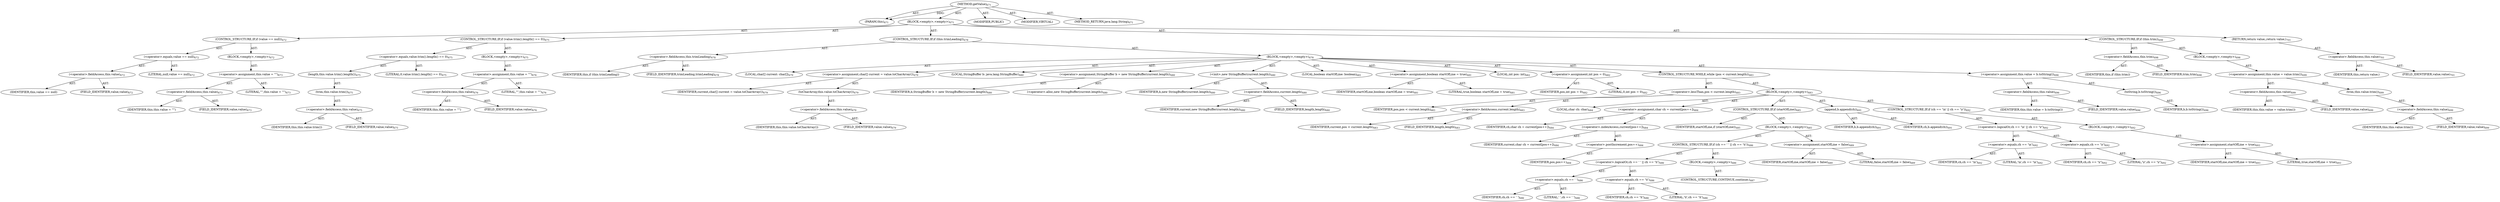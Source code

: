 digraph "getValue" {  
"111669149724" [label = <(METHOD,getValue)<SUB>671</SUB>> ]
"115964117049" [label = <(PARAM,this)<SUB>671</SUB>> ]
"25769803884" [label = <(BLOCK,&lt;empty&gt;,&lt;empty&gt;)<SUB>671</SUB>> ]
"47244640323" [label = <(CONTROL_STRUCTURE,IF,if (value == null))<SUB>672</SUB>> ]
"30064771483" [label = <(&lt;operator&gt;.equals,value == null)<SUB>672</SUB>> ]
"30064771484" [label = <(&lt;operator&gt;.fieldAccess,this.value)<SUB>672</SUB>> ]
"68719477054" [label = <(IDENTIFIER,this,value == null)> ]
"55834574949" [label = <(FIELD_IDENTIFIER,value,value)<SUB>672</SUB>> ]
"90194313293" [label = <(LITERAL,null,value == null)<SUB>672</SUB>> ]
"25769803885" [label = <(BLOCK,&lt;empty&gt;,&lt;empty&gt;)<SUB>672</SUB>> ]
"30064771485" [label = <(&lt;operator&gt;.assignment,this.value = &quot;&quot;)<SUB>673</SUB>> ]
"30064771486" [label = <(&lt;operator&gt;.fieldAccess,this.value)<SUB>673</SUB>> ]
"68719477055" [label = <(IDENTIFIER,this,this.value = &quot;&quot;)> ]
"55834574950" [label = <(FIELD_IDENTIFIER,value,value)<SUB>673</SUB>> ]
"90194313294" [label = <(LITERAL,&quot;&quot;,this.value = &quot;&quot;)<SUB>673</SUB>> ]
"47244640324" [label = <(CONTROL_STRUCTURE,IF,if (value.trim().length() == 0))<SUB>675</SUB>> ]
"30064771487" [label = <(&lt;operator&gt;.equals,value.trim().length() == 0)<SUB>675</SUB>> ]
"30064771488" [label = <(length,this.value.trim().length())<SUB>675</SUB>> ]
"30064771489" [label = <(trim,this.value.trim())<SUB>675</SUB>> ]
"30064771490" [label = <(&lt;operator&gt;.fieldAccess,this.value)<SUB>675</SUB>> ]
"68719477056" [label = <(IDENTIFIER,this,this.value.trim())> ]
"55834574951" [label = <(FIELD_IDENTIFIER,value,value)<SUB>675</SUB>> ]
"90194313295" [label = <(LITERAL,0,value.trim().length() == 0)<SUB>675</SUB>> ]
"25769803886" [label = <(BLOCK,&lt;empty&gt;,&lt;empty&gt;)<SUB>675</SUB>> ]
"30064771491" [label = <(&lt;operator&gt;.assignment,this.value = &quot;&quot;)<SUB>676</SUB>> ]
"30064771492" [label = <(&lt;operator&gt;.fieldAccess,this.value)<SUB>676</SUB>> ]
"68719477057" [label = <(IDENTIFIER,this,this.value = &quot;&quot;)> ]
"55834574952" [label = <(FIELD_IDENTIFIER,value,value)<SUB>676</SUB>> ]
"90194313296" [label = <(LITERAL,&quot;&quot;,this.value = &quot;&quot;)<SUB>676</SUB>> ]
"47244640325" [label = <(CONTROL_STRUCTURE,IF,if (this.trimLeading))<SUB>678</SUB>> ]
"30064771493" [label = <(&lt;operator&gt;.fieldAccess,this.trimLeading)<SUB>678</SUB>> ]
"68719477058" [label = <(IDENTIFIER,this,if (this.trimLeading))> ]
"55834574953" [label = <(FIELD_IDENTIFIER,trimLeading,trimLeading)<SUB>678</SUB>> ]
"25769803887" [label = <(BLOCK,&lt;empty&gt;,&lt;empty&gt;)<SUB>678</SUB>> ]
"94489280549" [label = <(LOCAL,char[] current: char[])<SUB>679</SUB>> ]
"30064771494" [label = <(&lt;operator&gt;.assignment,char[] current = value.toCharArray())<SUB>679</SUB>> ]
"68719477059" [label = <(IDENTIFIER,current,char[] current = value.toCharArray())<SUB>679</SUB>> ]
"30064771495" [label = <(toCharArray,this.value.toCharArray())<SUB>679</SUB>> ]
"30064771496" [label = <(&lt;operator&gt;.fieldAccess,this.value)<SUB>679</SUB>> ]
"68719477060" [label = <(IDENTIFIER,this,this.value.toCharArray())> ]
"55834574954" [label = <(FIELD_IDENTIFIER,value,value)<SUB>679</SUB>> ]
"94489280550" [label = <(LOCAL,StringBuffer b: java.lang.StringBuffer)<SUB>680</SUB>> ]
"30064771497" [label = <(&lt;operator&gt;.assignment,StringBuffer b = new StringBuffer(current.length))<SUB>680</SUB>> ]
"68719477061" [label = <(IDENTIFIER,b,StringBuffer b = new StringBuffer(current.length))<SUB>680</SUB>> ]
"30064771498" [label = <(&lt;operator&gt;.alloc,new StringBuffer(current.length))<SUB>680</SUB>> ]
"30064771499" [label = <(&lt;init&gt;,new StringBuffer(current.length))<SUB>680</SUB>> ]
"68719477062" [label = <(IDENTIFIER,b,new StringBuffer(current.length))<SUB>680</SUB>> ]
"30064771500" [label = <(&lt;operator&gt;.fieldAccess,current.length)<SUB>680</SUB>> ]
"68719477063" [label = <(IDENTIFIER,current,new StringBuffer(current.length))<SUB>680</SUB>> ]
"55834574955" [label = <(FIELD_IDENTIFIER,length,length)<SUB>680</SUB>> ]
"94489280551" [label = <(LOCAL,boolean startOfLine: boolean)<SUB>681</SUB>> ]
"30064771501" [label = <(&lt;operator&gt;.assignment,boolean startOfLine = true)<SUB>681</SUB>> ]
"68719477064" [label = <(IDENTIFIER,startOfLine,boolean startOfLine = true)<SUB>681</SUB>> ]
"90194313297" [label = <(LITERAL,true,boolean startOfLine = true)<SUB>681</SUB>> ]
"94489280552" [label = <(LOCAL,int pos: int)<SUB>682</SUB>> ]
"30064771502" [label = <(&lt;operator&gt;.assignment,int pos = 0)<SUB>682</SUB>> ]
"68719477065" [label = <(IDENTIFIER,pos,int pos = 0)<SUB>682</SUB>> ]
"90194313298" [label = <(LITERAL,0,int pos = 0)<SUB>682</SUB>> ]
"47244640326" [label = <(CONTROL_STRUCTURE,WHILE,while (pos &lt; current.length))<SUB>683</SUB>> ]
"30064771503" [label = <(&lt;operator&gt;.lessThan,pos &lt; current.length)<SUB>683</SUB>> ]
"68719477066" [label = <(IDENTIFIER,pos,pos &lt; current.length)<SUB>683</SUB>> ]
"30064771504" [label = <(&lt;operator&gt;.fieldAccess,current.length)<SUB>683</SUB>> ]
"68719477067" [label = <(IDENTIFIER,current,pos &lt; current.length)<SUB>683</SUB>> ]
"55834574956" [label = <(FIELD_IDENTIFIER,length,length)<SUB>683</SUB>> ]
"25769803888" [label = <(BLOCK,&lt;empty&gt;,&lt;empty&gt;)<SUB>683</SUB>> ]
"94489280553" [label = <(LOCAL,char ch: char)<SUB>684</SUB>> ]
"30064771505" [label = <(&lt;operator&gt;.assignment,char ch = current[pos++])<SUB>684</SUB>> ]
"68719477068" [label = <(IDENTIFIER,ch,char ch = current[pos++])<SUB>684</SUB>> ]
"30064771506" [label = <(&lt;operator&gt;.indexAccess,current[pos++])<SUB>684</SUB>> ]
"68719477069" [label = <(IDENTIFIER,current,char ch = current[pos++])<SUB>684</SUB>> ]
"30064771507" [label = <(&lt;operator&gt;.postIncrement,pos++)<SUB>684</SUB>> ]
"68719477070" [label = <(IDENTIFIER,pos,pos++)<SUB>684</SUB>> ]
"47244640327" [label = <(CONTROL_STRUCTURE,IF,if (startOfLine))<SUB>685</SUB>> ]
"68719477071" [label = <(IDENTIFIER,startOfLine,if (startOfLine))<SUB>685</SUB>> ]
"25769803889" [label = <(BLOCK,&lt;empty&gt;,&lt;empty&gt;)<SUB>685</SUB>> ]
"47244640328" [label = <(CONTROL_STRUCTURE,IF,if (ch == ' ' || ch == '\t'))<SUB>686</SUB>> ]
"30064771508" [label = <(&lt;operator&gt;.logicalOr,ch == ' ' || ch == '\t')<SUB>686</SUB>> ]
"30064771509" [label = <(&lt;operator&gt;.equals,ch == ' ')<SUB>686</SUB>> ]
"68719477072" [label = <(IDENTIFIER,ch,ch == ' ')<SUB>686</SUB>> ]
"90194313299" [label = <(LITERAL,' ',ch == ' ')<SUB>686</SUB>> ]
"30064771510" [label = <(&lt;operator&gt;.equals,ch == '\t')<SUB>686</SUB>> ]
"68719477073" [label = <(IDENTIFIER,ch,ch == '\t')<SUB>686</SUB>> ]
"90194313300" [label = <(LITERAL,'\t',ch == '\t')<SUB>686</SUB>> ]
"25769803890" [label = <(BLOCK,&lt;empty&gt;,&lt;empty&gt;)<SUB>686</SUB>> ]
"47244640329" [label = <(CONTROL_STRUCTURE,CONTINUE,continue;)<SUB>687</SUB>> ]
"30064771511" [label = <(&lt;operator&gt;.assignment,startOfLine = false)<SUB>689</SUB>> ]
"68719477074" [label = <(IDENTIFIER,startOfLine,startOfLine = false)<SUB>689</SUB>> ]
"90194313301" [label = <(LITERAL,false,startOfLine = false)<SUB>689</SUB>> ]
"30064771512" [label = <(append,b.append(ch))<SUB>691</SUB>> ]
"68719477075" [label = <(IDENTIFIER,b,b.append(ch))<SUB>691</SUB>> ]
"68719477076" [label = <(IDENTIFIER,ch,b.append(ch))<SUB>691</SUB>> ]
"47244640330" [label = <(CONTROL_STRUCTURE,IF,if (ch == '\n' || ch == '\r'))<SUB>692</SUB>> ]
"30064771513" [label = <(&lt;operator&gt;.logicalOr,ch == '\n' || ch == '\r')<SUB>692</SUB>> ]
"30064771514" [label = <(&lt;operator&gt;.equals,ch == '\n')<SUB>692</SUB>> ]
"68719477077" [label = <(IDENTIFIER,ch,ch == '\n')<SUB>692</SUB>> ]
"90194313302" [label = <(LITERAL,'\n',ch == '\n')<SUB>692</SUB>> ]
"30064771515" [label = <(&lt;operator&gt;.equals,ch == '\r')<SUB>692</SUB>> ]
"68719477078" [label = <(IDENTIFIER,ch,ch == '\r')<SUB>692</SUB>> ]
"90194313303" [label = <(LITERAL,'\r',ch == '\r')<SUB>692</SUB>> ]
"25769803891" [label = <(BLOCK,&lt;empty&gt;,&lt;empty&gt;)<SUB>692</SUB>> ]
"30064771516" [label = <(&lt;operator&gt;.assignment,startOfLine = true)<SUB>693</SUB>> ]
"68719477079" [label = <(IDENTIFIER,startOfLine,startOfLine = true)<SUB>693</SUB>> ]
"90194313304" [label = <(LITERAL,true,startOfLine = true)<SUB>693</SUB>> ]
"30064771517" [label = <(&lt;operator&gt;.assignment,this.value = b.toString())<SUB>696</SUB>> ]
"30064771518" [label = <(&lt;operator&gt;.fieldAccess,this.value)<SUB>696</SUB>> ]
"68719477080" [label = <(IDENTIFIER,this,this.value = b.toString())> ]
"55834574957" [label = <(FIELD_IDENTIFIER,value,value)<SUB>696</SUB>> ]
"30064771519" [label = <(toString,b.toString())<SUB>696</SUB>> ]
"68719477081" [label = <(IDENTIFIER,b,b.toString())<SUB>696</SUB>> ]
"47244640331" [label = <(CONTROL_STRUCTURE,IF,if (this.trim))<SUB>698</SUB>> ]
"30064771520" [label = <(&lt;operator&gt;.fieldAccess,this.trim)<SUB>698</SUB>> ]
"68719477082" [label = <(IDENTIFIER,this,if (this.trim))> ]
"55834574958" [label = <(FIELD_IDENTIFIER,trim,trim)<SUB>698</SUB>> ]
"25769803892" [label = <(BLOCK,&lt;empty&gt;,&lt;empty&gt;)<SUB>698</SUB>> ]
"30064771521" [label = <(&lt;operator&gt;.assignment,this.value = value.trim())<SUB>699</SUB>> ]
"30064771522" [label = <(&lt;operator&gt;.fieldAccess,this.value)<SUB>699</SUB>> ]
"68719477083" [label = <(IDENTIFIER,this,this.value = value.trim())> ]
"55834574959" [label = <(FIELD_IDENTIFIER,value,value)<SUB>699</SUB>> ]
"30064771523" [label = <(trim,this.value.trim())<SUB>699</SUB>> ]
"30064771524" [label = <(&lt;operator&gt;.fieldAccess,this.value)<SUB>699</SUB>> ]
"68719477084" [label = <(IDENTIFIER,this,this.value.trim())> ]
"55834574960" [label = <(FIELD_IDENTIFIER,value,value)<SUB>699</SUB>> ]
"146028888068" [label = <(RETURN,return value;,return value;)<SUB>701</SUB>> ]
"30064771525" [label = <(&lt;operator&gt;.fieldAccess,this.value)<SUB>701</SUB>> ]
"68719477085" [label = <(IDENTIFIER,this,return value;)> ]
"55834574961" [label = <(FIELD_IDENTIFIER,value,value)<SUB>701</SUB>> ]
"133143986255" [label = <(MODIFIER,PUBLIC)> ]
"133143986256" [label = <(MODIFIER,VIRTUAL)> ]
"128849018908" [label = <(METHOD_RETURN,java.lang.String)<SUB>671</SUB>> ]
  "111669149724" -> "115964117049"  [ label = "AST: "] 
  "111669149724" -> "25769803884"  [ label = "AST: "] 
  "111669149724" -> "133143986255"  [ label = "AST: "] 
  "111669149724" -> "133143986256"  [ label = "AST: "] 
  "111669149724" -> "128849018908"  [ label = "AST: "] 
  "25769803884" -> "47244640323"  [ label = "AST: "] 
  "25769803884" -> "47244640324"  [ label = "AST: "] 
  "25769803884" -> "47244640325"  [ label = "AST: "] 
  "25769803884" -> "47244640331"  [ label = "AST: "] 
  "25769803884" -> "146028888068"  [ label = "AST: "] 
  "47244640323" -> "30064771483"  [ label = "AST: "] 
  "47244640323" -> "25769803885"  [ label = "AST: "] 
  "30064771483" -> "30064771484"  [ label = "AST: "] 
  "30064771483" -> "90194313293"  [ label = "AST: "] 
  "30064771484" -> "68719477054"  [ label = "AST: "] 
  "30064771484" -> "55834574949"  [ label = "AST: "] 
  "25769803885" -> "30064771485"  [ label = "AST: "] 
  "30064771485" -> "30064771486"  [ label = "AST: "] 
  "30064771485" -> "90194313294"  [ label = "AST: "] 
  "30064771486" -> "68719477055"  [ label = "AST: "] 
  "30064771486" -> "55834574950"  [ label = "AST: "] 
  "47244640324" -> "30064771487"  [ label = "AST: "] 
  "47244640324" -> "25769803886"  [ label = "AST: "] 
  "30064771487" -> "30064771488"  [ label = "AST: "] 
  "30064771487" -> "90194313295"  [ label = "AST: "] 
  "30064771488" -> "30064771489"  [ label = "AST: "] 
  "30064771489" -> "30064771490"  [ label = "AST: "] 
  "30064771490" -> "68719477056"  [ label = "AST: "] 
  "30064771490" -> "55834574951"  [ label = "AST: "] 
  "25769803886" -> "30064771491"  [ label = "AST: "] 
  "30064771491" -> "30064771492"  [ label = "AST: "] 
  "30064771491" -> "90194313296"  [ label = "AST: "] 
  "30064771492" -> "68719477057"  [ label = "AST: "] 
  "30064771492" -> "55834574952"  [ label = "AST: "] 
  "47244640325" -> "30064771493"  [ label = "AST: "] 
  "47244640325" -> "25769803887"  [ label = "AST: "] 
  "30064771493" -> "68719477058"  [ label = "AST: "] 
  "30064771493" -> "55834574953"  [ label = "AST: "] 
  "25769803887" -> "94489280549"  [ label = "AST: "] 
  "25769803887" -> "30064771494"  [ label = "AST: "] 
  "25769803887" -> "94489280550"  [ label = "AST: "] 
  "25769803887" -> "30064771497"  [ label = "AST: "] 
  "25769803887" -> "30064771499"  [ label = "AST: "] 
  "25769803887" -> "94489280551"  [ label = "AST: "] 
  "25769803887" -> "30064771501"  [ label = "AST: "] 
  "25769803887" -> "94489280552"  [ label = "AST: "] 
  "25769803887" -> "30064771502"  [ label = "AST: "] 
  "25769803887" -> "47244640326"  [ label = "AST: "] 
  "25769803887" -> "30064771517"  [ label = "AST: "] 
  "30064771494" -> "68719477059"  [ label = "AST: "] 
  "30064771494" -> "30064771495"  [ label = "AST: "] 
  "30064771495" -> "30064771496"  [ label = "AST: "] 
  "30064771496" -> "68719477060"  [ label = "AST: "] 
  "30064771496" -> "55834574954"  [ label = "AST: "] 
  "30064771497" -> "68719477061"  [ label = "AST: "] 
  "30064771497" -> "30064771498"  [ label = "AST: "] 
  "30064771499" -> "68719477062"  [ label = "AST: "] 
  "30064771499" -> "30064771500"  [ label = "AST: "] 
  "30064771500" -> "68719477063"  [ label = "AST: "] 
  "30064771500" -> "55834574955"  [ label = "AST: "] 
  "30064771501" -> "68719477064"  [ label = "AST: "] 
  "30064771501" -> "90194313297"  [ label = "AST: "] 
  "30064771502" -> "68719477065"  [ label = "AST: "] 
  "30064771502" -> "90194313298"  [ label = "AST: "] 
  "47244640326" -> "30064771503"  [ label = "AST: "] 
  "47244640326" -> "25769803888"  [ label = "AST: "] 
  "30064771503" -> "68719477066"  [ label = "AST: "] 
  "30064771503" -> "30064771504"  [ label = "AST: "] 
  "30064771504" -> "68719477067"  [ label = "AST: "] 
  "30064771504" -> "55834574956"  [ label = "AST: "] 
  "25769803888" -> "94489280553"  [ label = "AST: "] 
  "25769803888" -> "30064771505"  [ label = "AST: "] 
  "25769803888" -> "47244640327"  [ label = "AST: "] 
  "25769803888" -> "30064771512"  [ label = "AST: "] 
  "25769803888" -> "47244640330"  [ label = "AST: "] 
  "30064771505" -> "68719477068"  [ label = "AST: "] 
  "30064771505" -> "30064771506"  [ label = "AST: "] 
  "30064771506" -> "68719477069"  [ label = "AST: "] 
  "30064771506" -> "30064771507"  [ label = "AST: "] 
  "30064771507" -> "68719477070"  [ label = "AST: "] 
  "47244640327" -> "68719477071"  [ label = "AST: "] 
  "47244640327" -> "25769803889"  [ label = "AST: "] 
  "25769803889" -> "47244640328"  [ label = "AST: "] 
  "25769803889" -> "30064771511"  [ label = "AST: "] 
  "47244640328" -> "30064771508"  [ label = "AST: "] 
  "47244640328" -> "25769803890"  [ label = "AST: "] 
  "30064771508" -> "30064771509"  [ label = "AST: "] 
  "30064771508" -> "30064771510"  [ label = "AST: "] 
  "30064771509" -> "68719477072"  [ label = "AST: "] 
  "30064771509" -> "90194313299"  [ label = "AST: "] 
  "30064771510" -> "68719477073"  [ label = "AST: "] 
  "30064771510" -> "90194313300"  [ label = "AST: "] 
  "25769803890" -> "47244640329"  [ label = "AST: "] 
  "30064771511" -> "68719477074"  [ label = "AST: "] 
  "30064771511" -> "90194313301"  [ label = "AST: "] 
  "30064771512" -> "68719477075"  [ label = "AST: "] 
  "30064771512" -> "68719477076"  [ label = "AST: "] 
  "47244640330" -> "30064771513"  [ label = "AST: "] 
  "47244640330" -> "25769803891"  [ label = "AST: "] 
  "30064771513" -> "30064771514"  [ label = "AST: "] 
  "30064771513" -> "30064771515"  [ label = "AST: "] 
  "30064771514" -> "68719477077"  [ label = "AST: "] 
  "30064771514" -> "90194313302"  [ label = "AST: "] 
  "30064771515" -> "68719477078"  [ label = "AST: "] 
  "30064771515" -> "90194313303"  [ label = "AST: "] 
  "25769803891" -> "30064771516"  [ label = "AST: "] 
  "30064771516" -> "68719477079"  [ label = "AST: "] 
  "30064771516" -> "90194313304"  [ label = "AST: "] 
  "30064771517" -> "30064771518"  [ label = "AST: "] 
  "30064771517" -> "30064771519"  [ label = "AST: "] 
  "30064771518" -> "68719477080"  [ label = "AST: "] 
  "30064771518" -> "55834574957"  [ label = "AST: "] 
  "30064771519" -> "68719477081"  [ label = "AST: "] 
  "47244640331" -> "30064771520"  [ label = "AST: "] 
  "47244640331" -> "25769803892"  [ label = "AST: "] 
  "30064771520" -> "68719477082"  [ label = "AST: "] 
  "30064771520" -> "55834574958"  [ label = "AST: "] 
  "25769803892" -> "30064771521"  [ label = "AST: "] 
  "30064771521" -> "30064771522"  [ label = "AST: "] 
  "30064771521" -> "30064771523"  [ label = "AST: "] 
  "30064771522" -> "68719477083"  [ label = "AST: "] 
  "30064771522" -> "55834574959"  [ label = "AST: "] 
  "30064771523" -> "30064771524"  [ label = "AST: "] 
  "30064771524" -> "68719477084"  [ label = "AST: "] 
  "30064771524" -> "55834574960"  [ label = "AST: "] 
  "146028888068" -> "30064771525"  [ label = "AST: "] 
  "30064771525" -> "68719477085"  [ label = "AST: "] 
  "30064771525" -> "55834574961"  [ label = "AST: "] 
  "111669149724" -> "115964117049"  [ label = "DDG: "] 
}

